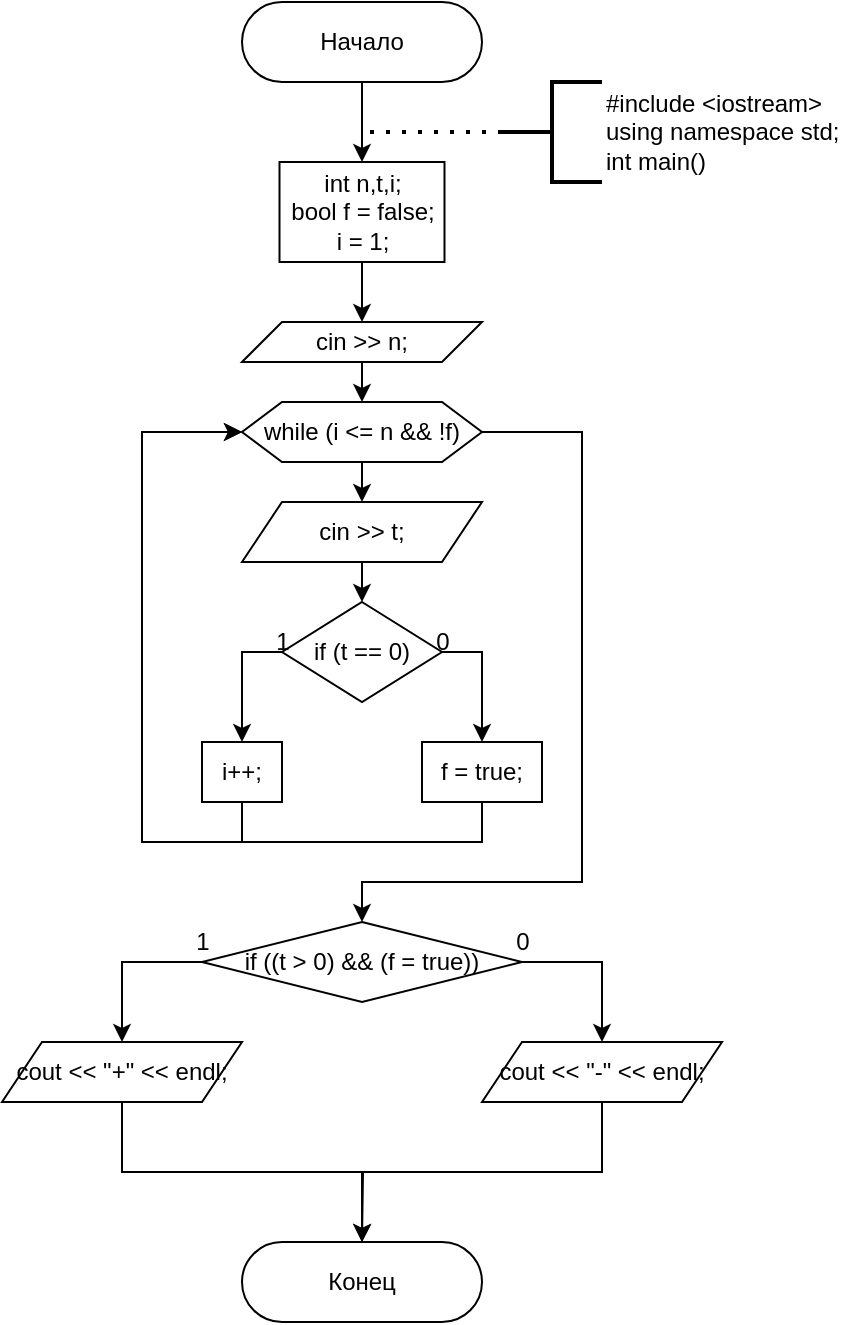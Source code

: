 <mxfile version="15.8.6" type="device"><diagram id="C5RBs43oDa-KdzZeNtuy" name="Page-1"><mxGraphModel dx="920" dy="618" grid="1" gridSize="10" guides="1" tooltips="1" connect="1" arrows="1" fold="1" page="1" pageScale="1" pageWidth="827" pageHeight="1169" math="0" shadow="0"><root><mxCell id="WIyWlLk6GJQsqaUBKTNV-0"/><mxCell id="WIyWlLk6GJQsqaUBKTNV-1" parent="WIyWlLk6GJQsqaUBKTNV-0"/><mxCell id="84ToN2v-Tddo2uSeCrW0-6" style="edgeStyle=orthogonalEdgeStyle;rounded=0;orthogonalLoop=1;jettySize=auto;html=1;exitX=0.5;exitY=1;exitDx=0;exitDy=0;entryX=0.5;entryY=0;entryDx=0;entryDy=0;" edge="1" parent="WIyWlLk6GJQsqaUBKTNV-1" source="WIyWlLk6GJQsqaUBKTNV-3" target="84ToN2v-Tddo2uSeCrW0-3"><mxGeometry relative="1" as="geometry"/></mxCell><mxCell id="WIyWlLk6GJQsqaUBKTNV-3" value="Начало" style="rounded=1;whiteSpace=wrap;html=1;fontSize=12;glass=0;strokeWidth=1;shadow=0;arcSize=50;" parent="WIyWlLk6GJQsqaUBKTNV-1" vertex="1"><mxGeometry x="160" y="80" width="120" height="40" as="geometry"/></mxCell><mxCell id="WIyWlLk6GJQsqaUBKTNV-11" value="Конец" style="rounded=1;whiteSpace=wrap;html=1;fontSize=12;glass=0;strokeWidth=1;shadow=0;arcSize=50;" parent="WIyWlLk6GJQsqaUBKTNV-1" vertex="1"><mxGeometry x="160" y="700" width="120" height="40" as="geometry"/></mxCell><mxCell id="84ToN2v-Tddo2uSeCrW0-1" value="&lt;div&gt;#include &amp;lt;iostream&amp;gt;&lt;/div&gt;&lt;div&gt;using namespace std;&lt;/div&gt;&lt;div&gt;int main()&lt;/div&gt;" style="strokeWidth=2;html=1;shape=mxgraph.flowchart.annotation_2;align=left;labelPosition=right;pointerEvents=1;" vertex="1" parent="WIyWlLk6GJQsqaUBKTNV-1"><mxGeometry x="290" y="120" width="50" height="50" as="geometry"/></mxCell><mxCell id="84ToN2v-Tddo2uSeCrW0-2" value="" style="endArrow=none;dashed=1;html=1;dashPattern=1 3;strokeWidth=2;rounded=0;exitX=0;exitY=0.5;exitDx=0;exitDy=0;exitPerimeter=0;" edge="1" parent="WIyWlLk6GJQsqaUBKTNV-1" source="84ToN2v-Tddo2uSeCrW0-1"><mxGeometry width="50" height="50" relative="1" as="geometry"><mxPoint x="390" y="330" as="sourcePoint"/><mxPoint x="220" y="145" as="targetPoint"/></mxGeometry></mxCell><mxCell id="84ToN2v-Tddo2uSeCrW0-193" style="edgeStyle=orthogonalEdgeStyle;rounded=0;orthogonalLoop=1;jettySize=auto;html=1;exitX=0.5;exitY=1;exitDx=0;exitDy=0;entryX=0.5;entryY=0;entryDx=0;entryDy=0;" edge="1" parent="WIyWlLk6GJQsqaUBKTNV-1" source="84ToN2v-Tddo2uSeCrW0-3" target="84ToN2v-Tddo2uSeCrW0-192"><mxGeometry relative="1" as="geometry"/></mxCell><mxCell id="84ToN2v-Tddo2uSeCrW0-3" value="&lt;div&gt;int n,t,i;&lt;/div&gt;&lt;div&gt;&lt;span&gt;&#9;&lt;/span&gt;bool f = false;&lt;/div&gt;&lt;div&gt;&lt;span&gt;&#9;&lt;/span&gt;i = 1;&lt;/div&gt;" style="rounded=0;whiteSpace=wrap;html=1;" vertex="1" parent="WIyWlLk6GJQsqaUBKTNV-1"><mxGeometry x="178.75" y="160" width="82.5" height="50" as="geometry"/></mxCell><mxCell id="84ToN2v-Tddo2uSeCrW0-66" style="edgeStyle=orthogonalEdgeStyle;rounded=0;orthogonalLoop=1;jettySize=auto;html=1;exitX=1;exitY=0.5;exitDx=0;exitDy=0;entryX=0.5;entryY=0;entryDx=0;entryDy=0;" edge="1" parent="WIyWlLk6GJQsqaUBKTNV-1" target="84ToN2v-Tddo2uSeCrW0-65"><mxGeometry relative="1" as="geometry"><mxPoint x="300" y="350" as="sourcePoint"/><Array as="points"><mxPoint x="410" y="350"/><mxPoint x="410" y="800"/><mxPoint x="215" y="800"/></Array></mxGeometry></mxCell><mxCell id="84ToN2v-Tddo2uSeCrW0-199" style="edgeStyle=orthogonalEdgeStyle;rounded=0;orthogonalLoop=1;jettySize=auto;html=1;exitX=0.5;exitY=1;exitDx=0;exitDy=0;entryX=0.5;entryY=0;entryDx=0;entryDy=0;" edge="1" parent="WIyWlLk6GJQsqaUBKTNV-1" source="84ToN2v-Tddo2uSeCrW0-192" target="84ToN2v-Tddo2uSeCrW0-198"><mxGeometry relative="1" as="geometry"/></mxCell><mxCell id="84ToN2v-Tddo2uSeCrW0-192" value="cin &amp;gt;&amp;gt; n;" style="shape=parallelogram;perimeter=parallelogramPerimeter;whiteSpace=wrap;html=1;fixedSize=1;" vertex="1" parent="WIyWlLk6GJQsqaUBKTNV-1"><mxGeometry x="160" y="240" width="120" height="20" as="geometry"/></mxCell><mxCell id="84ToN2v-Tddo2uSeCrW0-202" style="edgeStyle=orthogonalEdgeStyle;rounded=0;orthogonalLoop=1;jettySize=auto;html=1;exitX=0.5;exitY=1;exitDx=0;exitDy=0;entryX=0.5;entryY=0;entryDx=0;entryDy=0;" edge="1" parent="WIyWlLk6GJQsqaUBKTNV-1" source="84ToN2v-Tddo2uSeCrW0-196" target="84ToN2v-Tddo2uSeCrW0-201"><mxGeometry relative="1" as="geometry"/></mxCell><mxCell id="84ToN2v-Tddo2uSeCrW0-196" value="cin &amp;gt;&amp;gt; t;" style="shape=parallelogram;perimeter=parallelogramPerimeter;whiteSpace=wrap;html=1;fixedSize=1;" vertex="1" parent="WIyWlLk6GJQsqaUBKTNV-1"><mxGeometry x="160" y="330" width="120" height="30" as="geometry"/></mxCell><mxCell id="84ToN2v-Tddo2uSeCrW0-200" style="edgeStyle=orthogonalEdgeStyle;rounded=0;orthogonalLoop=1;jettySize=auto;html=1;exitX=0.5;exitY=1;exitDx=0;exitDy=0;entryX=0.5;entryY=0;entryDx=0;entryDy=0;" edge="1" parent="WIyWlLk6GJQsqaUBKTNV-1" source="84ToN2v-Tddo2uSeCrW0-198" target="84ToN2v-Tddo2uSeCrW0-196"><mxGeometry relative="1" as="geometry"/></mxCell><mxCell id="84ToN2v-Tddo2uSeCrW0-213" style="edgeStyle=orthogonalEdgeStyle;rounded=0;orthogonalLoop=1;jettySize=auto;html=1;exitX=1;exitY=0.5;exitDx=0;exitDy=0;entryX=0.5;entryY=0;entryDx=0;entryDy=0;" edge="1" parent="WIyWlLk6GJQsqaUBKTNV-1" source="84ToN2v-Tddo2uSeCrW0-198" target="84ToN2v-Tddo2uSeCrW0-212"><mxGeometry relative="1" as="geometry"><Array as="points"><mxPoint x="330" y="295"/><mxPoint x="330" y="520"/><mxPoint x="220" y="520"/></Array></mxGeometry></mxCell><mxCell id="84ToN2v-Tddo2uSeCrW0-198" value="while (i &amp;lt;= n &amp;amp;&amp;amp; !f)" style="shape=hexagon;perimeter=hexagonPerimeter2;whiteSpace=wrap;html=1;fixedSize=1;" vertex="1" parent="WIyWlLk6GJQsqaUBKTNV-1"><mxGeometry x="160" y="280" width="120" height="30" as="geometry"/></mxCell><mxCell id="84ToN2v-Tddo2uSeCrW0-205" style="edgeStyle=orthogonalEdgeStyle;rounded=0;orthogonalLoop=1;jettySize=auto;html=1;exitX=0;exitY=0.5;exitDx=0;exitDy=0;entryX=0.5;entryY=0;entryDx=0;entryDy=0;" edge="1" parent="WIyWlLk6GJQsqaUBKTNV-1" source="84ToN2v-Tddo2uSeCrW0-201" target="84ToN2v-Tddo2uSeCrW0-204"><mxGeometry relative="1" as="geometry"/></mxCell><mxCell id="84ToN2v-Tddo2uSeCrW0-206" style="edgeStyle=orthogonalEdgeStyle;rounded=0;orthogonalLoop=1;jettySize=auto;html=1;exitX=1;exitY=0.5;exitDx=0;exitDy=0;entryX=0.5;entryY=0;entryDx=0;entryDy=0;" edge="1" parent="WIyWlLk6GJQsqaUBKTNV-1" source="84ToN2v-Tddo2uSeCrW0-201" target="84ToN2v-Tddo2uSeCrW0-203"><mxGeometry relative="1" as="geometry"/></mxCell><mxCell id="84ToN2v-Tddo2uSeCrW0-201" value="if (t == 0)" style="rhombus;whiteSpace=wrap;html=1;" vertex="1" parent="WIyWlLk6GJQsqaUBKTNV-1"><mxGeometry x="180" y="380" width="80" height="50" as="geometry"/></mxCell><mxCell id="84ToN2v-Tddo2uSeCrW0-211" style="edgeStyle=orthogonalEdgeStyle;rounded=0;orthogonalLoop=1;jettySize=auto;html=1;exitX=0.5;exitY=1;exitDx=0;exitDy=0;entryX=0;entryY=0.5;entryDx=0;entryDy=0;" edge="1" parent="WIyWlLk6GJQsqaUBKTNV-1" source="84ToN2v-Tddo2uSeCrW0-203" target="84ToN2v-Tddo2uSeCrW0-198"><mxGeometry relative="1" as="geometry"><Array as="points"><mxPoint x="280" y="500"/><mxPoint x="110" y="500"/><mxPoint x="110" y="295"/></Array></mxGeometry></mxCell><mxCell id="84ToN2v-Tddo2uSeCrW0-203" value="f = true;" style="rounded=0;whiteSpace=wrap;html=1;" vertex="1" parent="WIyWlLk6GJQsqaUBKTNV-1"><mxGeometry x="250" y="450" width="60" height="30" as="geometry"/></mxCell><mxCell id="84ToN2v-Tddo2uSeCrW0-209" style="edgeStyle=orthogonalEdgeStyle;rounded=0;orthogonalLoop=1;jettySize=auto;html=1;exitX=0.5;exitY=1;exitDx=0;exitDy=0;entryX=0;entryY=0.5;entryDx=0;entryDy=0;" edge="1" parent="WIyWlLk6GJQsqaUBKTNV-1" source="84ToN2v-Tddo2uSeCrW0-204" target="84ToN2v-Tddo2uSeCrW0-198"><mxGeometry relative="1" as="geometry"><Array as="points"><mxPoint x="160" y="500"/><mxPoint x="110" y="500"/><mxPoint x="110" y="295"/></Array></mxGeometry></mxCell><mxCell id="84ToN2v-Tddo2uSeCrW0-204" value="i++;" style="rounded=0;whiteSpace=wrap;html=1;" vertex="1" parent="WIyWlLk6GJQsqaUBKTNV-1"><mxGeometry x="140" y="450" width="40" height="30" as="geometry"/></mxCell><mxCell id="84ToN2v-Tddo2uSeCrW0-207" value="1" style="text;html=1;align=center;verticalAlign=middle;resizable=0;points=[];autosize=1;strokeColor=none;fillColor=none;" vertex="1" parent="WIyWlLk6GJQsqaUBKTNV-1"><mxGeometry x="170" y="390" width="20" height="20" as="geometry"/></mxCell><mxCell id="84ToN2v-Tddo2uSeCrW0-208" value="0" style="text;html=1;align=center;verticalAlign=middle;resizable=0;points=[];autosize=1;strokeColor=none;fillColor=none;" vertex="1" parent="WIyWlLk6GJQsqaUBKTNV-1"><mxGeometry x="250" y="390" width="20" height="20" as="geometry"/></mxCell><mxCell id="84ToN2v-Tddo2uSeCrW0-216" style="edgeStyle=orthogonalEdgeStyle;rounded=0;orthogonalLoop=1;jettySize=auto;html=1;exitX=0;exitY=0.5;exitDx=0;exitDy=0;entryX=0.5;entryY=0;entryDx=0;entryDy=0;" edge="1" parent="WIyWlLk6GJQsqaUBKTNV-1" source="84ToN2v-Tddo2uSeCrW0-212" target="84ToN2v-Tddo2uSeCrW0-215"><mxGeometry relative="1" as="geometry"/></mxCell><mxCell id="84ToN2v-Tddo2uSeCrW0-217" style="edgeStyle=orthogonalEdgeStyle;rounded=0;orthogonalLoop=1;jettySize=auto;html=1;exitX=1;exitY=0.5;exitDx=0;exitDy=0;entryX=0.5;entryY=0;entryDx=0;entryDy=0;" edge="1" parent="WIyWlLk6GJQsqaUBKTNV-1" source="84ToN2v-Tddo2uSeCrW0-212" target="84ToN2v-Tddo2uSeCrW0-214"><mxGeometry relative="1" as="geometry"/></mxCell><mxCell id="84ToN2v-Tddo2uSeCrW0-212" value="if ((t &amp;gt; 0) &amp;amp;&amp;amp; (f = true))" style="rhombus;whiteSpace=wrap;html=1;" vertex="1" parent="WIyWlLk6GJQsqaUBKTNV-1"><mxGeometry x="140" y="540" width="160" height="40" as="geometry"/></mxCell><mxCell id="84ToN2v-Tddo2uSeCrW0-219" style="edgeStyle=orthogonalEdgeStyle;rounded=0;orthogonalLoop=1;jettySize=auto;html=1;exitX=0.5;exitY=1;exitDx=0;exitDy=0;" edge="1" parent="WIyWlLk6GJQsqaUBKTNV-1" source="84ToN2v-Tddo2uSeCrW0-214"><mxGeometry relative="1" as="geometry"><mxPoint x="220" y="700" as="targetPoint"/></mxGeometry></mxCell><mxCell id="84ToN2v-Tddo2uSeCrW0-214" value="cout &amp;lt;&amp;lt; &quot;-&quot; &amp;lt;&amp;lt; endl;" style="shape=parallelogram;perimeter=parallelogramPerimeter;whiteSpace=wrap;html=1;fixedSize=1;" vertex="1" parent="WIyWlLk6GJQsqaUBKTNV-1"><mxGeometry x="280" y="600" width="120" height="30" as="geometry"/></mxCell><mxCell id="84ToN2v-Tddo2uSeCrW0-218" style="edgeStyle=orthogonalEdgeStyle;rounded=0;orthogonalLoop=1;jettySize=auto;html=1;exitX=0.5;exitY=1;exitDx=0;exitDy=0;entryX=0.5;entryY=0;entryDx=0;entryDy=0;" edge="1" parent="WIyWlLk6GJQsqaUBKTNV-1" source="84ToN2v-Tddo2uSeCrW0-215" target="WIyWlLk6GJQsqaUBKTNV-11"><mxGeometry relative="1" as="geometry"/></mxCell><mxCell id="84ToN2v-Tddo2uSeCrW0-215" value="cout &amp;lt;&amp;lt; &quot;+&quot; &amp;lt;&amp;lt; endl;" style="shape=parallelogram;perimeter=parallelogramPerimeter;whiteSpace=wrap;html=1;fixedSize=1;" vertex="1" parent="WIyWlLk6GJQsqaUBKTNV-1"><mxGeometry x="40" y="600" width="120" height="30" as="geometry"/></mxCell><mxCell id="84ToN2v-Tddo2uSeCrW0-220" value="1" style="text;html=1;align=center;verticalAlign=middle;resizable=0;points=[];autosize=1;strokeColor=none;fillColor=none;" vertex="1" parent="WIyWlLk6GJQsqaUBKTNV-1"><mxGeometry x="130" y="540" width="20" height="20" as="geometry"/></mxCell><mxCell id="84ToN2v-Tddo2uSeCrW0-221" value="0" style="text;html=1;align=center;verticalAlign=middle;resizable=0;points=[];autosize=1;strokeColor=none;fillColor=none;" vertex="1" parent="WIyWlLk6GJQsqaUBKTNV-1"><mxGeometry x="290" y="540" width="20" height="20" as="geometry"/></mxCell></root></mxGraphModel></diagram></mxfile>